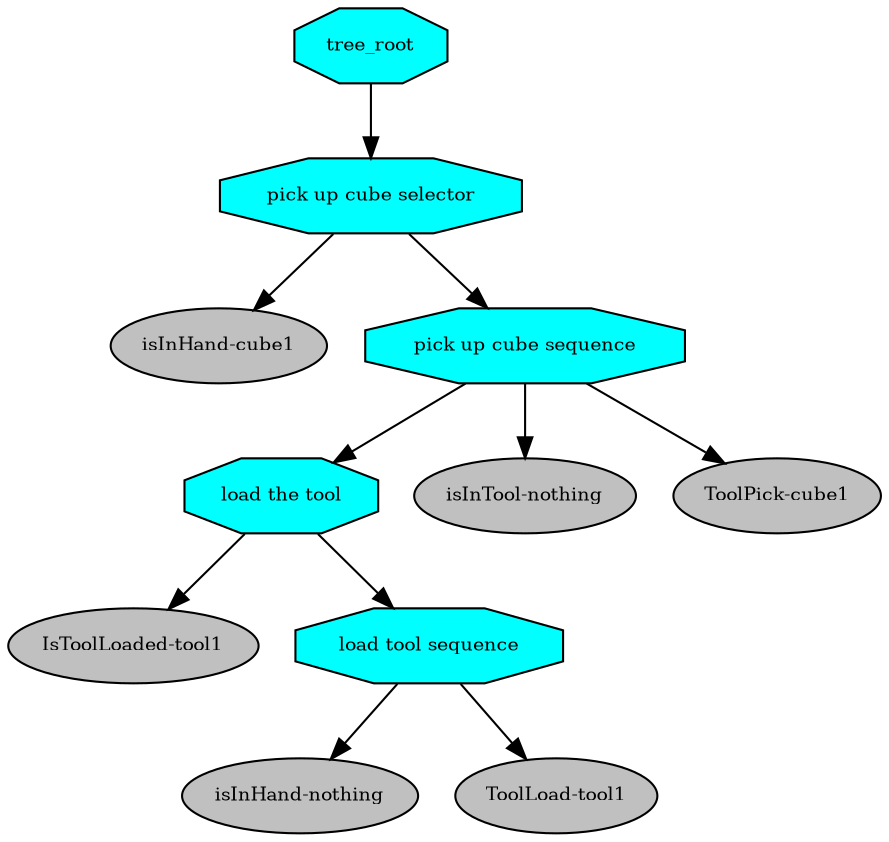 digraph pastafarianism {
ordering=out;
graph [fontname="times-roman"];
node [fontname="times-roman"];
edge [fontname="times-roman"];
tree_root [fillcolor=cyan, fontcolor=black, fontsize=9, label=tree_root, shape=octagon, style=filled];
"pick up cube selector" [fillcolor=cyan, fontcolor=black, fontsize=9, label="pick up cube selector", shape=octagon, style=filled];
tree_root -> "pick up cube selector";
"isInHand-cube1" [fillcolor=gray, fontcolor=black, fontsize=9, label="isInHand-cube1", shape=ellipse, style=filled];
"pick up cube selector" -> "isInHand-cube1";
"pick up cube sequence" [fillcolor=cyan, fontcolor=black, fontsize=9, label="pick up cube sequence", shape=octagon, style=filled];
"pick up cube selector" -> "pick up cube sequence";
"load the tool" [fillcolor=cyan, fontcolor=black, fontsize=9, label="load the tool", shape=octagon, style=filled];
"pick up cube sequence" -> "load the tool";
"IsToolLoaded-tool1" [fillcolor=gray, fontcolor=black, fontsize=9, label="IsToolLoaded-tool1", shape=ellipse, style=filled];
"load the tool" -> "IsToolLoaded-tool1";
"load tool sequence" [fillcolor=cyan, fontcolor=black, fontsize=9, label="load tool sequence", shape=octagon, style=filled];
"load the tool" -> "load tool sequence";
"isInHand-nothing" [fillcolor=gray, fontcolor=black, fontsize=9, label="isInHand-nothing", shape=ellipse, style=filled];
"load tool sequence" -> "isInHand-nothing";
"ToolLoad-tool1" [fillcolor=gray, fontcolor=black, fontsize=9, label="ToolLoad-tool1", shape=ellipse, style=filled];
"load tool sequence" -> "ToolLoad-tool1";
"isInTool-nothing" [fillcolor=gray, fontcolor=black, fontsize=9, label="isInTool-nothing", shape=ellipse, style=filled];
"pick up cube sequence" -> "isInTool-nothing";
"ToolPick-cube1" [fillcolor=gray, fontcolor=black, fontsize=9, label="ToolPick-cube1", shape=ellipse, style=filled];
"pick up cube sequence" -> "ToolPick-cube1";
}
